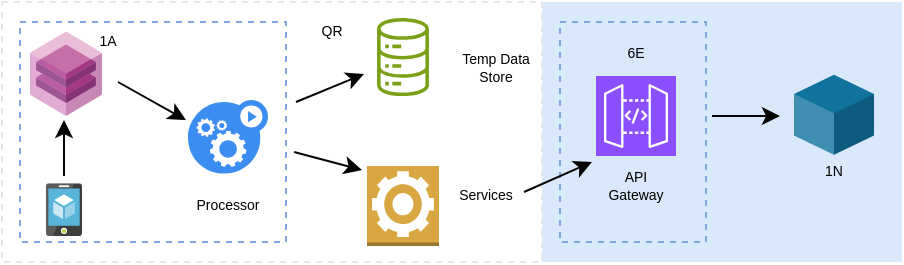 <mxfile version="24.8.0">
  <diagram name="Page-1" id="q8BxAm_sOzKsZmOyvroV">
    <mxGraphModel dx="794" dy="446" grid="1" gridSize="10" guides="1" tooltips="1" connect="1" arrows="1" fold="1" page="1" pageScale="1" pageWidth="850" pageHeight="1100" math="0" shadow="0">
      <root>
        <mxCell id="0" />
        <mxCell id="1" parent="0" />
        <mxCell id="BXD6T_1uRKeesXthLEPj-39" value="" style="rounded=0;whiteSpace=wrap;html=1;fillColor=#dae8fc;dashed=1;strokeColor=none;" parent="1" vertex="1">
          <mxGeometry x="408" y="177" width="180" height="130" as="geometry" />
        </mxCell>
        <mxCell id="1jBT1yOzD8v8w3udIk85-1" value="" style="rounded=0;whiteSpace=wrap;html=1;fillColor=none;dashed=1;strokeColor=#7EA6E0;" vertex="1" parent="1">
          <mxGeometry x="417" y="187" width="73" height="110" as="geometry" />
        </mxCell>
        <mxCell id="BXD6T_1uRKeesXthLEPj-6" value="" style="sketch=0;outlineConnect=0;fontColor=#232F3E;gradientColor=none;fillColor=#232F3D;strokeColor=none;dashed=0;verticalLabelPosition=bottom;verticalAlign=top;align=center;html=1;fontSize=12;fontStyle=0;aspect=fixed;pointerEvents=1;shape=mxgraph.aws4.mobile_client;" parent="1" vertex="1">
          <mxGeometry x="268" y="204.71" width="15" height="28.58" as="geometry" />
        </mxCell>
        <mxCell id="BXD6T_1uRKeesXthLEPj-40" value="" style="rounded=0;whiteSpace=wrap;html=1;dashed=1;strokeColor=#E6E6E6;" parent="1" vertex="1">
          <mxGeometry x="138" y="177" width="270" height="130" as="geometry" />
        </mxCell>
        <mxCell id="BXD6T_1uRKeesXthLEPj-41" value="" style="rounded=0;whiteSpace=wrap;html=1;fillColor=none;dashed=1;strokeColor=#7EA6E0;" parent="1" vertex="1">
          <mxGeometry x="147" y="187" width="133" height="110" as="geometry" />
        </mxCell>
        <mxCell id="BXD6T_1uRKeesXthLEPj-42" value="" style="image;aspect=fixed;html=1;points=[];align=center;fontSize=12;image=img/lib/azure2/other/Reserved_Capacity_Groups.svg;" parent="1" vertex="1">
          <mxGeometry x="152" y="191.74" width="36" height="42.26" as="geometry" />
        </mxCell>
        <mxCell id="BXD6T_1uRKeesXthLEPj-43" value="" style="image;sketch=0;aspect=fixed;html=1;points=[];align=center;fontSize=12;image=img/lib/mscae/App_Service_Mobile_App.svg;" parent="1" vertex="1">
          <mxGeometry x="160" y="267.58" width="18" height="26.48" as="geometry" />
        </mxCell>
        <mxCell id="BXD6T_1uRKeesXthLEPj-44" value="" style="sketch=0;html=1;aspect=fixed;strokeColor=none;shadow=0;fillColor=#3B8DF1;verticalAlign=top;labelPosition=center;verticalLabelPosition=bottom;shape=mxgraph.gcp2.gear_load" parent="1" vertex="1">
          <mxGeometry x="231" y="226" width="40" height="36.8" as="geometry" />
        </mxCell>
        <mxCell id="BXD6T_1uRKeesXthLEPj-45" value="" style="sketch=0;outlineConnect=0;fontColor=#232F3E;gradientColor=none;fillColor=#7AA116;strokeColor=none;dashed=0;verticalLabelPosition=bottom;verticalAlign=top;align=center;html=1;fontSize=12;fontStyle=0;aspect=fixed;pointerEvents=1;shape=mxgraph.aws4.iot_analytics_data_store;" parent="1" vertex="1">
          <mxGeometry x="325" y="185" width="27" height="39.03" as="geometry" />
        </mxCell>
        <mxCell id="BXD6T_1uRKeesXthLEPj-46" value="" style="outlineConnect=0;dashed=0;verticalLabelPosition=bottom;verticalAlign=top;align=center;html=1;shape=mxgraph.aws3.worker;fillColor=#D9A741;gradientColor=none;" parent="1" vertex="1">
          <mxGeometry x="320.5" y="259" width="36" height="40" as="geometry" />
        </mxCell>
        <mxCell id="BXD6T_1uRKeesXthLEPj-47" value="" style="sketch=0;points=[[0,0,0],[0.25,0,0],[0.5,0,0],[0.75,0,0],[1,0,0],[0,1,0],[0.25,1,0],[0.5,1,0],[0.75,1,0],[1,1,0],[0,0.25,0],[0,0.5,0],[0,0.75,0],[1,0.25,0],[1,0.5,0],[1,0.75,0]];outlineConnect=0;fontColor=#232F3E;fillColor=#8C4FFF;strokeColor=#ffffff;dashed=0;verticalLabelPosition=bottom;verticalAlign=top;align=center;html=1;fontSize=12;fontStyle=0;aspect=fixed;shape=mxgraph.aws4.resourceIcon;resIcon=mxgraph.aws4.api_gateway;" parent="1" vertex="1">
          <mxGeometry x="435" y="214" width="40" height="40" as="geometry" />
        </mxCell>
        <mxCell id="BXD6T_1uRKeesXthLEPj-48" value="" style="endArrow=classic;html=1;rounded=0;strokeColor=#050505;" parent="1" edge="1">
          <mxGeometry width="50" height="50" relative="1" as="geometry">
            <mxPoint x="169" y="264" as="sourcePoint" />
            <mxPoint x="169" y="236" as="targetPoint" />
          </mxGeometry>
        </mxCell>
        <mxCell id="BXD6T_1uRKeesXthLEPj-49" value="" style="endArrow=classic;html=1;rounded=0;entryX=0.265;entryY=0.313;entryDx=0;entryDy=0;entryPerimeter=0;strokeColor=#050505;" parent="1" edge="1">
          <mxGeometry width="50" height="50" relative="1" as="geometry">
            <mxPoint x="196" y="217" as="sourcePoint" />
            <mxPoint x="230" y="236" as="targetPoint" />
          </mxGeometry>
        </mxCell>
        <mxCell id="BXD6T_1uRKeesXthLEPj-50" value="" style="verticalLabelPosition=bottom;verticalAlign=top;html=1;shape=mxgraph.infographic.shadedCube;isoAngle=15;fillColor=#10739E;strokeColor=none;" parent="1" vertex="1">
          <mxGeometry x="534" y="213.4" width="40" height="40" as="geometry" />
        </mxCell>
        <mxCell id="BXD6T_1uRKeesXthLEPj-51" value="" style="endArrow=classic;html=1;rounded=0;entryX=0.265;entryY=0.313;entryDx=0;entryDy=0;entryPerimeter=0;strokeColor=#050505;" parent="1" edge="1">
          <mxGeometry width="50" height="50" relative="1" as="geometry">
            <mxPoint x="285" y="227" as="sourcePoint" />
            <mxPoint x="319" y="213" as="targetPoint" />
          </mxGeometry>
        </mxCell>
        <mxCell id="BXD6T_1uRKeesXthLEPj-52" value="" style="endArrow=classic;html=1;rounded=0;entryX=0.265;entryY=0.313;entryDx=0;entryDy=0;entryPerimeter=0;strokeColor=#050505;" parent="1" edge="1">
          <mxGeometry width="50" height="50" relative="1" as="geometry">
            <mxPoint x="284" y="252" as="sourcePoint" />
            <mxPoint x="318" y="261" as="targetPoint" />
          </mxGeometry>
        </mxCell>
        <mxCell id="BXD6T_1uRKeesXthLEPj-53" value="" style="endArrow=classic;html=1;rounded=0;entryX=0.265;entryY=0.313;entryDx=0;entryDy=0;entryPerimeter=0;strokeColor=#050505;" parent="1" edge="1">
          <mxGeometry width="50" height="50" relative="1" as="geometry">
            <mxPoint x="399" y="272" as="sourcePoint" />
            <mxPoint x="433" y="257" as="targetPoint" />
          </mxGeometry>
        </mxCell>
        <mxCell id="BXD6T_1uRKeesXthLEPj-54" value="" style="endArrow=classic;html=1;rounded=0;entryX=0.265;entryY=0.313;entryDx=0;entryDy=0;entryPerimeter=0;strokeColor=#050505;" parent="1" edge="1">
          <mxGeometry width="50" height="50" relative="1" as="geometry">
            <mxPoint x="493" y="234" as="sourcePoint" />
            <mxPoint x="527" y="234" as="targetPoint" />
          </mxGeometry>
        </mxCell>
        <mxCell id="BXD6T_1uRKeesXthLEPj-55" value="1A" style="text;html=1;align=center;verticalAlign=middle;whiteSpace=wrap;rounded=0;fontSize=7;" parent="1" vertex="1">
          <mxGeometry x="171" y="186.5" width="40" height="20" as="geometry" />
        </mxCell>
        <mxCell id="BXD6T_1uRKeesXthLEPj-56" value="Processor" style="text;html=1;align=center;verticalAlign=middle;whiteSpace=wrap;rounded=0;fontSize=7;" parent="1" vertex="1">
          <mxGeometry x="231" y="268.5" width="40" height="20" as="geometry" />
        </mxCell>
        <mxCell id="BXD6T_1uRKeesXthLEPj-57" value="Temp Data Store" style="text;html=1;align=center;verticalAlign=middle;whiteSpace=wrap;rounded=0;fontSize=7;" parent="1" vertex="1">
          <mxGeometry x="365" y="200" width="40" height="20" as="geometry" />
        </mxCell>
        <mxCell id="BXD6T_1uRKeesXthLEPj-58" value="Services" style="text;html=1;align=center;verticalAlign=middle;whiteSpace=wrap;rounded=0;fontSize=7;" parent="1" vertex="1">
          <mxGeometry x="360" y="264" width="40" height="20" as="geometry" />
        </mxCell>
        <mxCell id="BXD6T_1uRKeesXthLEPj-59" value="API Gateway" style="text;html=1;align=center;verticalAlign=middle;whiteSpace=wrap;rounded=0;fontSize=7;" parent="1" vertex="1">
          <mxGeometry x="434.5" y="259.06" width="40" height="20" as="geometry" />
        </mxCell>
        <mxCell id="BXD6T_1uRKeesXthLEPj-61" value="1N" style="text;html=1;align=center;verticalAlign=middle;whiteSpace=wrap;rounded=0;fontSize=7;" parent="1" vertex="1">
          <mxGeometry x="533.5" y="252.06" width="40" height="20" as="geometry" />
        </mxCell>
        <mxCell id="1jBT1yOzD8v8w3udIk85-2" value="6E" style="text;html=1;align=center;verticalAlign=middle;whiteSpace=wrap;rounded=0;fontSize=7;" vertex="1" parent="1">
          <mxGeometry x="434.5" y="193.06" width="40" height="20" as="geometry" />
        </mxCell>
        <mxCell id="1jBT1yOzD8v8w3udIk85-3" value="QR" style="text;html=1;align=center;verticalAlign=middle;whiteSpace=wrap;rounded=0;fontSize=7;" vertex="1" parent="1">
          <mxGeometry x="282.5" y="182.06" width="40" height="20" as="geometry" />
        </mxCell>
      </root>
    </mxGraphModel>
  </diagram>
</mxfile>
